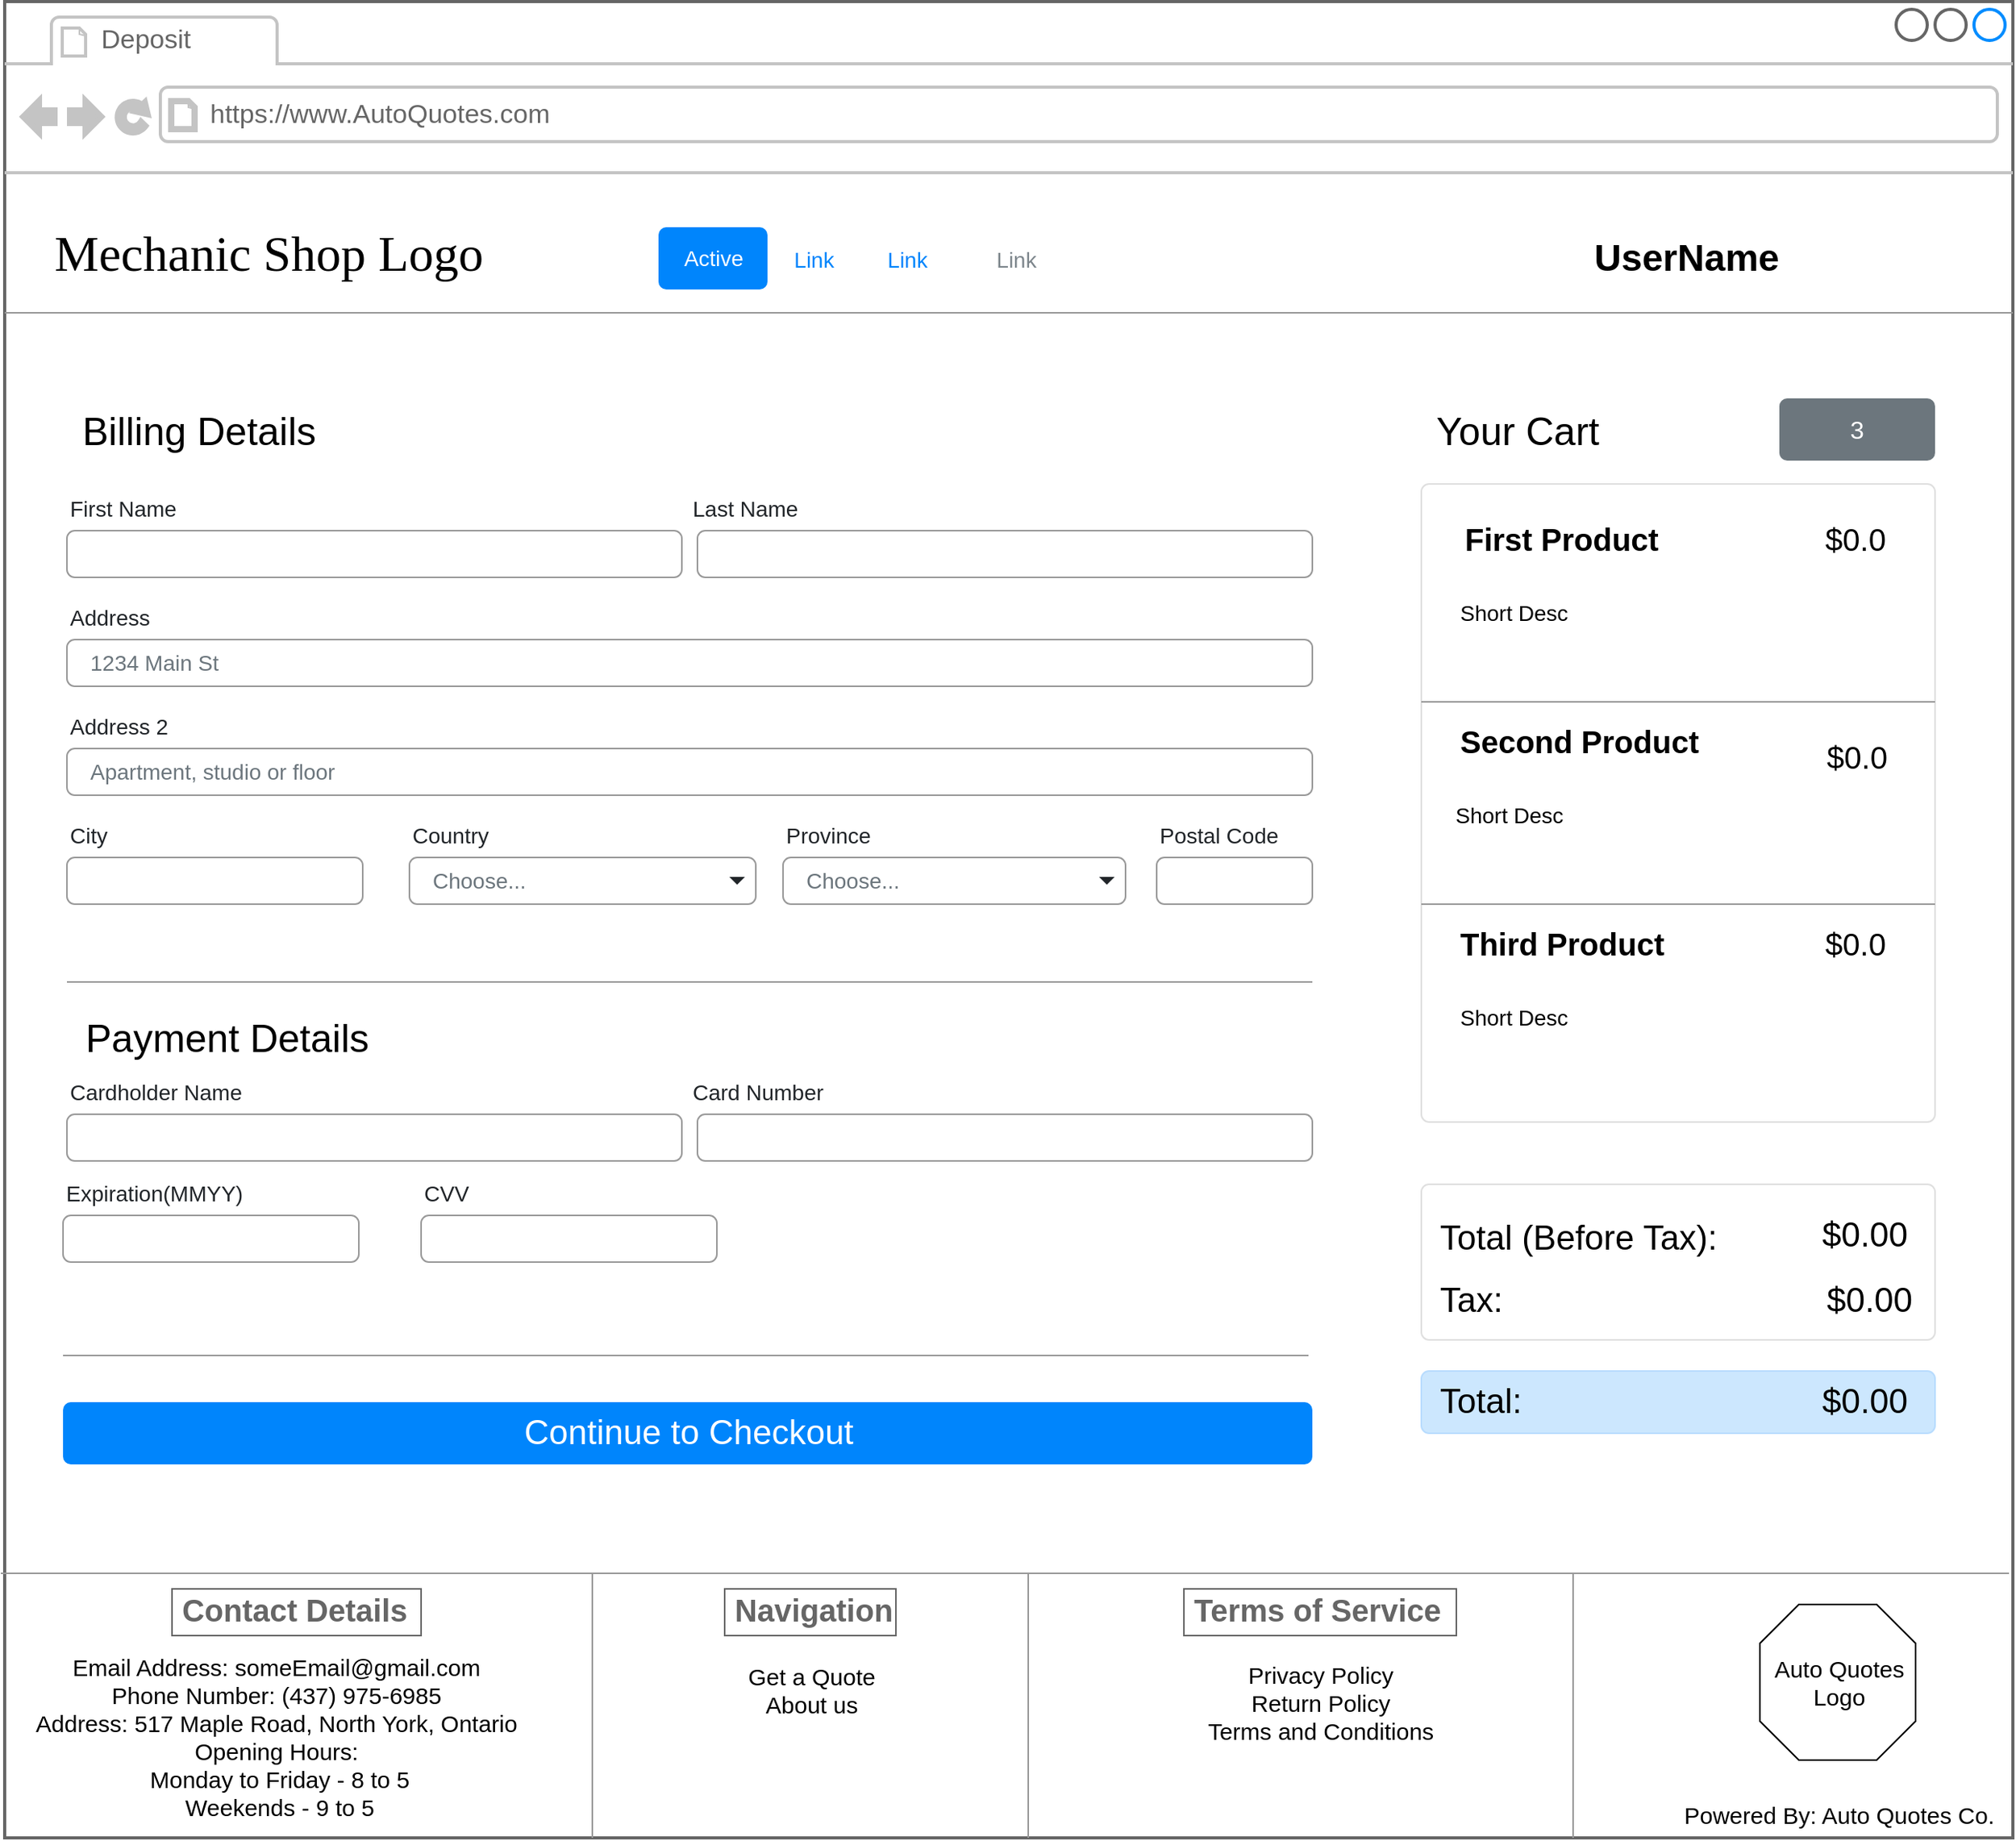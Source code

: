 <mxfile version="20.2.3" type="device"><diagram name="Page-1" id="c9db0220-8083-56f3-ca83-edcdcd058819"><mxGraphModel dx="6893" dy="6026.5" grid="1" gridSize="10" guides="1" tooltips="1" connect="1" arrows="1" fold="1" page="1" pageScale="1.5" pageWidth="826" pageHeight="1169" background="none" math="0" shadow="0"><root><mxCell id="0" style=";html=1;"/><mxCell id="1" style=";html=1;" parent="0"/><mxCell id="ImE5GVyBSJunOXHc7qUy-2" value="" style="strokeWidth=2;shadow=0;dashed=0;align=left;html=1;shape=mxgraph.mockup.containers.browserWindow;rSize=0;strokeColor=#666666;mainText=,;recursiveResize=0;rounded=0;labelBackgroundColor=none;fontFamily=Verdana;fontSize=12" parent="1" vertex="1"><mxGeometry x="20" y="-200" width="1290" height="1180" as="geometry"/></mxCell><mxCell id="ImE5GVyBSJunOXHc7qUy-3" value="Deposit" style="strokeWidth=1;shadow=0;dashed=0;align=center;html=1;shape=mxgraph.mockup.containers.anchor;fontSize=17;fontColor=#666666;align=left;" parent="ImE5GVyBSJunOXHc7qUy-2" vertex="1"><mxGeometry x="60" y="12" width="110" height="26" as="geometry"/></mxCell><mxCell id="ImE5GVyBSJunOXHc7qUy-4" value="https://www.AutoQuotes.com" style="strokeWidth=1;shadow=0;dashed=0;align=center;html=1;shape=mxgraph.mockup.containers.anchor;rSize=0;fontSize=17;fontColor=#666666;align=left;" parent="ImE5GVyBSJunOXHc7qUy-2" vertex="1"><mxGeometry x="130" y="60" width="250" height="26" as="geometry"/></mxCell><mxCell id="ImE5GVyBSJunOXHc7qUy-5" value="&lt;font style=&quot;font-size: 32px;&quot;&gt;Mechanic Shop Logo&lt;/font&gt;" style="text;html=1;points=[];align=left;verticalAlign=top;spacingTop=-4;fontSize=30;fontFamily=Verdana" parent="ImE5GVyBSJunOXHc7qUy-2" vertex="1"><mxGeometry x="30" y="140" width="340" height="50" as="geometry"/></mxCell><mxCell id="ImE5GVyBSJunOXHc7qUy-6" value="" style="verticalLabelPosition=bottom;shadow=0;dashed=0;align=center;html=1;verticalAlign=top;strokeWidth=1;shape=mxgraph.mockup.markup.line;strokeColor=#999999;rounded=0;labelBackgroundColor=none;fillColor=#ffffff;fontFamily=Verdana;fontSize=12;fontColor=#000000;" parent="ImE5GVyBSJunOXHc7qUy-2" vertex="1"><mxGeometry y="190" width="1290" height="20" as="geometry"/></mxCell><mxCell id="ImE5GVyBSJunOXHc7qUy-7" value="" style="verticalLabelPosition=bottom;shadow=0;dashed=0;align=center;html=1;verticalAlign=top;strokeWidth=1;shape=mxgraph.mockup.markup.line;strokeColor=#999999;rounded=0;labelBackgroundColor=none;fillColor=#ffffff;fontFamily=Verdana;fontSize=12;fontColor=#000000;" parent="ImE5GVyBSJunOXHc7qUy-2" vertex="1"><mxGeometry x="-2.5" y="1000" width="1290" height="20" as="geometry"/></mxCell><mxCell id="ImE5GVyBSJunOXHc7qUy-8" value="Active" style="html=1;shadow=0;dashed=0;shape=mxgraph.bootstrap.rrect;rSize=5;fillColor=#0085FC;strokeColor=none;fontSize=14;fontColor=#ffffff;" parent="ImE5GVyBSJunOXHc7qUy-2" vertex="1"><mxGeometry x="420" y="145" width="70" height="40" as="geometry"/></mxCell><mxCell id="ImE5GVyBSJunOXHc7qUy-9" value="Link" style="fillColor=none;strokeColor=none;fontSize=14;fontColor=#0085FC;" parent="ImE5GVyBSJunOXHc7qUy-2" vertex="1"><mxGeometry x="490" y="145" width="60" height="40" as="geometry"/></mxCell><mxCell id="ImE5GVyBSJunOXHc7qUy-10" value="Link" style="fillColor=none;strokeColor=none;fontSize=14;fontColor=#0085FC;" parent="ImE5GVyBSJunOXHc7qUy-2" vertex="1"><mxGeometry x="550" y="145" width="60" height="40" as="geometry"/></mxCell><mxCell id="ImE5GVyBSJunOXHc7qUy-11" value="Link" style="fillColor=none;strokeColor=none;fontSize=14;fontColor=#7D868C;" parent="ImE5GVyBSJunOXHc7qUy-2" vertex="1"><mxGeometry x="610" y="145" width="80" height="40" as="geometry"/></mxCell><mxCell id="ImE5GVyBSJunOXHc7qUy-12" value="" style="shape=image;html=1;verticalAlign=top;verticalLabelPosition=bottom;labelBackgroundColor=#ffffff;imageAspect=0;aspect=fixed;image=https://cdn3.iconfinder.com/data/icons/essential-rounded/64/Rounded-31-128.png" parent="ImE5GVyBSJunOXHc7qUy-2" vertex="1"><mxGeometry x="1160" y="143" width="44" height="44" as="geometry"/></mxCell><mxCell id="ImE5GVyBSJunOXHc7qUy-13" value="" style="shape=image;html=1;verticalAlign=top;verticalLabelPosition=bottom;labelBackgroundColor=#ffffff;imageAspect=0;aspect=fixed;image=https://cdn3.iconfinder.com/data/icons/user-interface-169/32/login-128.png" parent="ImE5GVyBSJunOXHc7qUy-2" vertex="1"><mxGeometry x="1210" y="142.5" width="45" height="45" as="geometry"/></mxCell><mxCell id="ImE5GVyBSJunOXHc7qUy-14" value="UserName" style="text;strokeColor=none;fillColor=none;html=1;fontSize=24;fontStyle=1;verticalAlign=middle;align=center;" parent="ImE5GVyBSJunOXHc7qUy-2" vertex="1"><mxGeometry x="1020" y="145" width="120" height="40" as="geometry"/></mxCell><mxCell id="ImE5GVyBSJunOXHc7qUy-15" value="&lt;h3&gt;Contact Details&lt;/h3&gt;" style="strokeWidth=1;shadow=0;dashed=0;align=center;html=1;shape=mxgraph.mockup.text.textBox;fontColor=#666666;align=left;fontSize=17;spacingLeft=4;spacingTop=-3;strokeColor=#666666;mainText=" parent="ImE5GVyBSJunOXHc7qUy-2" vertex="1"><mxGeometry x="107.5" y="1020" width="160" height="30" as="geometry"/></mxCell><mxCell id="ImE5GVyBSJunOXHc7qUy-16" value="&lt;div style=&quot;text-align: center;&quot;&gt;&lt;span style=&quot;font-size: 15px; background-color: initial;&quot;&gt;Email Address: someEmail@gmail.com&lt;/span&gt;&lt;/div&gt;&lt;font style=&quot;font-size: 15px;&quot;&gt;&lt;div style=&quot;text-align: center;&quot;&gt;&lt;span style=&quot;background-color: initial;&quot;&gt;Phone Number: (437) 975-6985&lt;/span&gt;&lt;/div&gt;&lt;div style=&quot;text-align: center;&quot;&gt;&lt;span style=&quot;background-color: initial;&quot;&gt;Address: 517 Maple Road, North York, Ontario&lt;/span&gt;&lt;/div&gt;&lt;div style=&quot;text-align: center;&quot;&gt;&lt;span style=&quot;background-color: initial;&quot;&gt;Opening Hours:&lt;/span&gt;&lt;/div&gt;&lt;span style=&quot;white-space: pre;&quot;&gt;&lt;div style=&quot;text-align: center;&quot;&gt;&lt;span style=&quot;background-color: initial;&quot;&gt; &lt;/span&gt;&lt;span style=&quot;background-color: initial; white-space: normal;&quot;&gt;Monday to Friday - 8 to 5&lt;/span&gt;&lt;/div&gt;&lt;/span&gt;&lt;span style=&quot;white-space: pre;&quot;&gt;&lt;div style=&quot;text-align: center;&quot;&gt;&lt;span style=&quot;background-color: initial;&quot;&gt; &lt;/span&gt;&lt;span style=&quot;background-color: initial; white-space: normal;&quot;&gt;Weekends - 9 to 5&lt;/span&gt;&lt;/div&gt;&lt;/span&gt;&lt;/font&gt;" style="text;spacingTop=-5;whiteSpace=wrap;html=1;align=left;fontSize=12;fontFamily=Helvetica;fillColor=none;strokeColor=none;" parent="ImE5GVyBSJunOXHc7qUy-2" vertex="1"><mxGeometry x="17.5" y="1060" width="360" height="100" as="geometry"/></mxCell><mxCell id="ImE5GVyBSJunOXHc7qUy-17" value="" style="verticalLabelPosition=bottom;shadow=0;dashed=0;align=center;html=1;verticalAlign=top;strokeWidth=1;shape=mxgraph.mockup.markup.line;strokeColor=#999999;direction=north;fontSize=32;" parent="ImE5GVyBSJunOXHc7qUy-2" vertex="1"><mxGeometry x="367.5" y="1010" width="20" height="170" as="geometry"/></mxCell><mxCell id="ImE5GVyBSJunOXHc7qUy-18" value="Powered By: Auto Quotes Co." style="text;html=1;align=center;verticalAlign=middle;resizable=0;points=[];autosize=1;strokeColor=none;fillColor=none;fontSize=15;" parent="ImE5GVyBSJunOXHc7qUy-2" vertex="1"><mxGeometry x="1067.5" y="1150" width="220" height="30" as="geometry"/></mxCell><mxCell id="ImE5GVyBSJunOXHc7qUy-19" value="&lt;h3&gt;Terms of Service&lt;/h3&gt;" style="strokeWidth=1;shadow=0;dashed=0;align=center;html=1;shape=mxgraph.mockup.text.textBox;fontColor=#666666;align=left;fontSize=17;spacingLeft=4;spacingTop=-3;strokeColor=#666666;mainText=" parent="ImE5GVyBSJunOXHc7qUy-2" vertex="1"><mxGeometry x="757.5" y="1020" width="175" height="30" as="geometry"/></mxCell><mxCell id="ImE5GVyBSJunOXHc7qUy-20" value="Privacy Policy&lt;br&gt;Return Policy&lt;br&gt;Terms and Conditions" style="text;html=1;align=center;verticalAlign=top;resizable=0;points=[];autosize=1;strokeColor=none;fillColor=none;fontSize=15;" parent="ImE5GVyBSJunOXHc7qUy-2" vertex="1"><mxGeometry x="760" y="1060" width="170" height="70" as="geometry"/></mxCell><mxCell id="ImE5GVyBSJunOXHc7qUy-21" value="" style="verticalLabelPosition=bottom;verticalAlign=top;html=1;shape=mxgraph.basic.polygon;polyCoords=[[0.25,0],[0.75,0],[1,0.25],[1,0.75],[0.75,1],[0.25,1],[0,0.75],[0,0.25]];polyline=0;fontSize=15;" parent="ImE5GVyBSJunOXHc7qUy-2" vertex="1"><mxGeometry x="1127.5" y="1030" width="100" height="100" as="geometry"/></mxCell><mxCell id="ImE5GVyBSJunOXHc7qUy-22" value="Auto Quotes&lt;br&gt;Logo" style="text;html=1;align=center;verticalAlign=middle;resizable=0;points=[];autosize=1;strokeColor=none;fillColor=none;fontSize=15;" parent="ImE5GVyBSJunOXHc7qUy-2" vertex="1"><mxGeometry x="1122.5" y="1055" width="110" height="50" as="geometry"/></mxCell><mxCell id="ImE5GVyBSJunOXHc7qUy-23" value="" style="verticalLabelPosition=bottom;shadow=0;dashed=0;align=center;html=1;verticalAlign=top;strokeWidth=1;shape=mxgraph.mockup.markup.line;strokeColor=#999999;direction=north;fontSize=15;" parent="ImE5GVyBSJunOXHc7qUy-2" vertex="1"><mxGeometry x="647.5" y="1010" width="20" height="170" as="geometry"/></mxCell><mxCell id="ImE5GVyBSJunOXHc7qUy-24" value="&lt;h3&gt;Navigation&lt;/h3&gt;" style="strokeWidth=1;shadow=0;dashed=0;align=center;html=1;shape=mxgraph.mockup.text.textBox;fontColor=#666666;align=left;fontSize=17;spacingLeft=4;spacingTop=-3;strokeColor=#666666;mainText=" parent="ImE5GVyBSJunOXHc7qUy-2" vertex="1"><mxGeometry x="462.5" y="1020" width="110" height="30" as="geometry"/></mxCell><mxCell id="ImE5GVyBSJunOXHc7qUy-25" value="" style="verticalLabelPosition=bottom;shadow=0;dashed=0;align=center;html=1;verticalAlign=top;strokeWidth=1;shape=mxgraph.mockup.markup.line;strokeColor=#999999;direction=north;fontSize=15;" parent="ImE5GVyBSJunOXHc7qUy-2" vertex="1"><mxGeometry x="997.5" y="1010" width="20" height="170" as="geometry"/></mxCell><mxCell id="ImE5GVyBSJunOXHc7qUy-26" value="Get a Quote&lt;br&gt;About us" style="text;html=1;align=center;verticalAlign=middle;resizable=0;points=[];autosize=1;strokeColor=none;fillColor=none;fontSize=15;" parent="ImE5GVyBSJunOXHc7qUy-2" vertex="1"><mxGeometry x="462.5" y="1060" width="110" height="50" as="geometry"/></mxCell><mxCell id="ImE5GVyBSJunOXHc7qUy-27" value="&lt;font style=&quot;font-size: 25px;&quot;&gt;Billing Details&lt;/font&gt;" style="text;html=1;strokeColor=none;fillColor=none;align=center;verticalAlign=middle;whiteSpace=wrap;rounded=0;" parent="ImE5GVyBSJunOXHc7qUy-2" vertex="1"><mxGeometry x="20" y="260" width="210" height="30" as="geometry"/></mxCell><mxCell id="ImE5GVyBSJunOXHc7qUy-28" value="First Name" style="fillColor=none;strokeColor=none;align=left;fontSize=14;fontColor=#212529;" parent="ImE5GVyBSJunOXHc7qUy-2" vertex="1"><mxGeometry x="40" y="310" width="400" height="30" as="geometry"/></mxCell><mxCell id="ImE5GVyBSJunOXHc7qUy-29" value="" style="html=1;shadow=0;dashed=0;shape=mxgraph.bootstrap.rrect;rSize=5;fillColor=none;strokeColor=#999999;align=left;spacing=15;fontSize=14;fontColor=#6C767D;" parent="ImE5GVyBSJunOXHc7qUy-2" vertex="1"><mxGeometry x="40" y="340" width="395" height="30" as="geometry"/></mxCell><mxCell id="ImE5GVyBSJunOXHc7qUy-30" value="Last Name" style="fillColor=none;strokeColor=none;align=left;fontSize=14;fontColor=#212529;" parent="ImE5GVyBSJunOXHc7qUy-2" vertex="1"><mxGeometry x="440" y="310" width="400" height="30" as="geometry"/></mxCell><mxCell id="ImE5GVyBSJunOXHc7qUy-31" value="" style="html=1;shadow=0;dashed=0;shape=mxgraph.bootstrap.rrect;rSize=5;fillColor=none;strokeColor=#999999;align=left;spacing=15;fontSize=14;fontColor=#6C767D;" parent="ImE5GVyBSJunOXHc7qUy-2" vertex="1"><mxGeometry x="445" y="340" width="395" height="30" as="geometry"/></mxCell><mxCell id="ImE5GVyBSJunOXHc7qUy-32" value="Address" style="fillColor=none;strokeColor=none;align=left;fontSize=14;fontColor=#212529;" parent="ImE5GVyBSJunOXHc7qUy-2" vertex="1"><mxGeometry x="40" y="380" width="390" height="30" as="geometry"/></mxCell><mxCell id="ImE5GVyBSJunOXHc7qUy-33" value="1234 Main St" style="html=1;shadow=0;dashed=0;shape=mxgraph.bootstrap.rrect;rSize=5;fillColor=none;strokeColor=#999999;align=left;spacing=15;fontSize=14;fontColor=#6C767D;" parent="ImE5GVyBSJunOXHc7qUy-2" vertex="1"><mxGeometry x="40" y="410" width="800" height="30" as="geometry"/></mxCell><mxCell id="ImE5GVyBSJunOXHc7qUy-34" value="Address 2" style="fillColor=none;strokeColor=none;align=left;fontSize=14;fontColor=#212529;" parent="ImE5GVyBSJunOXHc7qUy-2" vertex="1"><mxGeometry x="40" y="450" width="390" height="30" as="geometry"/></mxCell><mxCell id="ImE5GVyBSJunOXHc7qUy-35" value="Apartment, studio or floor" style="html=1;shadow=0;dashed=0;shape=mxgraph.bootstrap.rrect;rSize=5;fillColor=none;strokeColor=#999999;align=left;spacing=15;fontSize=14;fontColor=#6C767D;" parent="ImE5GVyBSJunOXHc7qUy-2" vertex="1"><mxGeometry x="40" y="480" width="800" height="30" as="geometry"/></mxCell><mxCell id="ImE5GVyBSJunOXHc7qUy-36" value="City" style="fillColor=none;strokeColor=none;align=left;fontSize=14;fontColor=#212529;" parent="ImE5GVyBSJunOXHc7qUy-2" vertex="1"><mxGeometry x="40" y="520" width="390" height="30" as="geometry"/></mxCell><mxCell id="ImE5GVyBSJunOXHc7qUy-37" value="" style="html=1;shadow=0;dashed=0;shape=mxgraph.bootstrap.rrect;rSize=5;fillColor=none;strokeColor=#999999;align=left;spacing=15;fontSize=14;fontColor=#6C767D;" parent="ImE5GVyBSJunOXHc7qUy-2" vertex="1"><mxGeometry x="40" y="550" width="190" height="30" as="geometry"/></mxCell><mxCell id="ImE5GVyBSJunOXHc7qUy-38" value="Province" style="fillColor=none;strokeColor=none;align=left;fontSize=14;fontColor=#212529;" parent="ImE5GVyBSJunOXHc7qUy-2" vertex="1"><mxGeometry x="500" y="520" width="220" height="30" as="geometry"/></mxCell><mxCell id="ImE5GVyBSJunOXHc7qUy-39" value="Choose..." style="html=1;shadow=0;dashed=0;shape=mxgraph.bootstrap.rrect;rSize=5;fillColor=none;strokeColor=#999999;align=left;spacing=15;fontSize=14;fontColor=#6C767D;" parent="ImE5GVyBSJunOXHc7qUy-2" vertex="1"><mxGeometry x="500" y="550" width="220" height="30" as="geometry"/></mxCell><mxCell id="ImE5GVyBSJunOXHc7qUy-40" value="" style="shape=triangle;direction=south;fillColor=#212529;strokeColor=none;perimeter=none;fontSize=25;" parent="ImE5GVyBSJunOXHc7qUy-39" vertex="1"><mxGeometry x="1" y="0.5" width="10" height="5" relative="1" as="geometry"><mxPoint x="-17" y="-2.5" as="offset"/></mxGeometry></mxCell><mxCell id="ImE5GVyBSJunOXHc7qUy-41" value="Postal Code" style="fillColor=none;strokeColor=none;align=left;fontSize=14;fontColor=#212529;" parent="ImE5GVyBSJunOXHc7qUy-2" vertex="1"><mxGeometry x="740" y="520" width="100" height="30" as="geometry"/></mxCell><mxCell id="ImE5GVyBSJunOXHc7qUy-42" value="" style="html=1;shadow=0;dashed=0;shape=mxgraph.bootstrap.rrect;rSize=5;fillColor=none;strokeColor=#999999;align=left;spacing=15;fontSize=14;fontColor=#6C767D;" parent="ImE5GVyBSJunOXHc7qUy-2" vertex="1"><mxGeometry x="740" y="550" width="100" height="30" as="geometry"/></mxCell><mxCell id="ImE5GVyBSJunOXHc7qUy-44" value="&lt;font style=&quot;font-size: 22px;&quot;&gt;Continue to Checkout&lt;/font&gt;" style="html=1;shadow=0;dashed=0;shape=mxgraph.bootstrap.rrect;rSize=5;fillColor=#0085FC;strokeColor=none;align=center;fontSize=14;fontColor=#FFFFFF;" parent="ImE5GVyBSJunOXHc7qUy-2" vertex="1"><mxGeometry x="37.5" y="900" width="802.5" height="40" as="geometry"/></mxCell><mxCell id="ImE5GVyBSJunOXHc7qUy-46" value="Choose..." style="html=1;shadow=0;dashed=0;shape=mxgraph.bootstrap.rrect;rSize=5;fillColor=none;strokeColor=#999999;align=left;spacing=15;fontSize=14;fontColor=#6C767D;" parent="ImE5GVyBSJunOXHc7qUy-2" vertex="1"><mxGeometry x="260" y="550" width="222.5" height="30" as="geometry"/></mxCell><mxCell id="ImE5GVyBSJunOXHc7qUy-47" value="" style="shape=triangle;direction=south;fillColor=#212529;strokeColor=none;perimeter=none;fontSize=25;" parent="ImE5GVyBSJunOXHc7qUy-46" vertex="1"><mxGeometry x="1" y="0.5" width="10" height="5" relative="1" as="geometry"><mxPoint x="-17" y="-2.5" as="offset"/></mxGeometry></mxCell><mxCell id="ImE5GVyBSJunOXHc7qUy-48" value="Country" style="fillColor=none;strokeColor=none;align=left;fontSize=14;fontColor=#212529;" parent="ImE5GVyBSJunOXHc7qUy-2" vertex="1"><mxGeometry x="260" y="520" width="220" height="30" as="geometry"/></mxCell><mxCell id="ImE5GVyBSJunOXHc7qUy-49" value="" style="verticalLabelPosition=bottom;shadow=0;dashed=0;align=center;html=1;verticalAlign=top;strokeWidth=1;shape=mxgraph.mockup.markup.line;strokeColor=#999999;rounded=0;labelBackgroundColor=none;fillColor=#ffffff;fontFamily=Verdana;fontSize=12;fontColor=#000000;" parent="ImE5GVyBSJunOXHc7qUy-2" vertex="1"><mxGeometry x="40" y="620" width="800" height="20" as="geometry"/></mxCell><mxCell id="ImE5GVyBSJunOXHc7qUy-54" value="&lt;font style=&quot;font-size: 25px;&quot;&gt;Payment Details&lt;/font&gt;" style="text;html=1;strokeColor=none;fillColor=none;align=center;verticalAlign=middle;whiteSpace=wrap;rounded=0;" parent="ImE5GVyBSJunOXHc7qUy-2" vertex="1"><mxGeometry x="37.5" y="650" width="210" height="30" as="geometry"/></mxCell><mxCell id="ImE5GVyBSJunOXHc7qUy-55" value="Cardholder Name" style="fillColor=none;strokeColor=none;align=left;fontSize=14;fontColor=#212529;" parent="ImE5GVyBSJunOXHc7qUy-2" vertex="1"><mxGeometry x="40" y="685" width="400" height="30" as="geometry"/></mxCell><mxCell id="ImE5GVyBSJunOXHc7qUy-56" value="" style="html=1;shadow=0;dashed=0;shape=mxgraph.bootstrap.rrect;rSize=5;fillColor=none;strokeColor=#999999;align=left;spacing=15;fontSize=14;fontColor=#6C767D;" parent="ImE5GVyBSJunOXHc7qUy-2" vertex="1"><mxGeometry x="40" y="715" width="395" height="30" as="geometry"/></mxCell><mxCell id="ImE5GVyBSJunOXHc7qUy-57" value="Card Number" style="fillColor=none;strokeColor=none;align=left;fontSize=14;fontColor=#212529;" parent="ImE5GVyBSJunOXHc7qUy-2" vertex="1"><mxGeometry x="440" y="685" width="400" height="30" as="geometry"/></mxCell><mxCell id="ImE5GVyBSJunOXHc7qUy-58" value="" style="html=1;shadow=0;dashed=0;shape=mxgraph.bootstrap.rrect;rSize=5;fillColor=none;strokeColor=#999999;align=left;spacing=15;fontSize=14;fontColor=#6C767D;" parent="ImE5GVyBSJunOXHc7qUy-2" vertex="1"><mxGeometry x="445" y="715" width="395" height="30" as="geometry"/></mxCell><mxCell id="ImE5GVyBSJunOXHc7qUy-62" value="" style="html=1;shadow=0;dashed=0;shape=mxgraph.bootstrap.rrect;rSize=5;fillColor=none;strokeColor=#999999;align=left;spacing=15;fontSize=14;fontColor=#6C767D;" parent="ImE5GVyBSJunOXHc7qUy-2" vertex="1"><mxGeometry x="37.5" y="780" width="190" height="30" as="geometry"/></mxCell><mxCell id="ImE5GVyBSJunOXHc7qUy-61" value="" style="html=1;shadow=0;dashed=0;shape=mxgraph.bootstrap.rrect;rSize=5;fillColor=none;strokeColor=#999999;align=left;spacing=15;fontSize=14;fontColor=#6C767D;" parent="ImE5GVyBSJunOXHc7qUy-2" vertex="1"><mxGeometry x="267.5" y="780" width="190" height="30" as="geometry"/></mxCell><mxCell id="ImE5GVyBSJunOXHc7qUy-63" value="Expiration(MMYY)" style="fillColor=none;strokeColor=none;align=left;fontSize=14;fontColor=#212529;" parent="ImE5GVyBSJunOXHc7qUy-2" vertex="1"><mxGeometry x="37.5" y="750" width="192.5" height="30" as="geometry"/></mxCell><mxCell id="ImE5GVyBSJunOXHc7qUy-64" value="CVV" style="fillColor=none;strokeColor=none;align=left;fontSize=14;fontColor=#212529;" parent="ImE5GVyBSJunOXHc7qUy-2" vertex="1"><mxGeometry x="267.5" y="750" width="192.5" height="30" as="geometry"/></mxCell><mxCell id="ImE5GVyBSJunOXHc7qUy-65" value="" style="verticalLabelPosition=bottom;shadow=0;dashed=0;align=center;html=1;verticalAlign=top;strokeWidth=1;shape=mxgraph.mockup.markup.line;strokeColor=#999999;rounded=0;labelBackgroundColor=none;fillColor=#ffffff;fontFamily=Verdana;fontSize=12;fontColor=#000000;" parent="ImE5GVyBSJunOXHc7qUy-2" vertex="1"><mxGeometry x="37.5" y="860" width="800" height="20" as="geometry"/></mxCell><mxCell id="ImE5GVyBSJunOXHc7qUy-66" value="&lt;font style=&quot;font-size: 25px;&quot;&gt;Your Cart&amp;nbsp;&lt;/font&gt;" style="text;html=1;strokeColor=none;fillColor=none;align=center;verticalAlign=middle;whiteSpace=wrap;rounded=0;" parent="ImE5GVyBSJunOXHc7qUy-2" vertex="1"><mxGeometry x="903.75" y="260" width="142.5" height="30" as="geometry"/></mxCell><mxCell id="ImE5GVyBSJunOXHc7qUy-68" value="" style="html=1;shadow=0;dashed=0;shape=mxgraph.bootstrap.rrect;rSize=5;strokeColor=#DFDFDF;html=1;whiteSpace=wrap;fillColor=#FFFFFF;fontColor=#000000;fontSize=22;" parent="ImE5GVyBSJunOXHc7qUy-2" vertex="1"><mxGeometry x="910" y="310" width="330" height="410" as="geometry"/></mxCell><mxCell id="ImE5GVyBSJunOXHc7qUy-74" value="3" style="html=1;shadow=0;dashed=0;shape=mxgraph.bootstrap.rrect;rSize=5;strokeColor=none;strokeWidth=1;fillColor=#6C767D;fontColor=#FFFFFF;whiteSpace=wrap;align=center;verticalAlign=middle;spacingLeft=0;fontStyle=0;fontSize=16;spacing=5;" parent="ImE5GVyBSJunOXHc7qUy-2" vertex="1"><mxGeometry x="1140" y="255" width="100" height="40" as="geometry"/></mxCell><mxCell id="ImE5GVyBSJunOXHc7qUy-75" value="" style="html=1;shadow=0;dashed=0;shape=mxgraph.bootstrap.rrect;rSize=5;strokeColor=#DFDFDF;html=1;whiteSpace=wrap;fillColor=#FFFFFF;fontColor=#000000;fontSize=22;" parent="ImE5GVyBSJunOXHc7qUy-2" vertex="1"><mxGeometry x="910" y="760" width="330" height="100" as="geometry"/></mxCell><mxCell id="ImE5GVyBSJunOXHc7qUy-76" value="Total (Before Tax):" style="text;html=1;strokeColor=none;fillColor=none;align=left;verticalAlign=middle;whiteSpace=wrap;rounded=0;fontSize=22;" parent="ImE5GVyBSJunOXHc7qUy-2" vertex="1"><mxGeometry x="920" y="780" width="190" height="30" as="geometry"/></mxCell><mxCell id="ImE5GVyBSJunOXHc7qUy-78" value="Tax:" style="text;html=1;strokeColor=none;fillColor=none;align=left;verticalAlign=middle;whiteSpace=wrap;rounded=0;fontSize=22;" parent="ImE5GVyBSJunOXHc7qUy-2" vertex="1"><mxGeometry x="920" y="820" width="190" height="30" as="geometry"/></mxCell><mxCell id="ImE5GVyBSJunOXHc7qUy-79" value="$0.00" style="text;html=1;strokeColor=none;fillColor=none;align=center;verticalAlign=middle;whiteSpace=wrap;rounded=0;fontSize=22;" parent="ImE5GVyBSJunOXHc7qUy-2" vertex="1"><mxGeometry x="1167.5" y="820" width="60" height="30" as="geometry"/></mxCell><mxCell id="ImE5GVyBSJunOXHc7qUy-210" value="&lt;b&gt;&lt;font style=&quot;font-size: 20px;&quot;&gt;First Product&lt;/font&gt;&lt;/b&gt;" style="text;html=1;strokeColor=none;fillColor=none;align=left;verticalAlign=middle;whiteSpace=wrap;rounded=0;fontSize=14;" parent="ImE5GVyBSJunOXHc7qUy-2" vertex="1"><mxGeometry x="936.25" y="330" width="150" height="30" as="geometry"/></mxCell><mxCell id="ImE5GVyBSJunOXHc7qUy-213" value="&lt;b&gt;&lt;font style=&quot;font-size: 20px;&quot;&gt;Second Product&lt;/font&gt;&lt;/b&gt;" style="text;html=1;strokeColor=none;fillColor=none;align=left;verticalAlign=middle;whiteSpace=wrap;rounded=0;fontSize=14;" parent="ImE5GVyBSJunOXHc7qUy-2" vertex="1"><mxGeometry x="932.5" y="460" width="157.5" height="30" as="geometry"/></mxCell><mxCell id="ImE5GVyBSJunOXHc7qUy-214" value="&lt;b&gt;&lt;font style=&quot;font-size: 20px;&quot;&gt;Third Product&lt;/font&gt;&lt;/b&gt;" style="text;html=1;strokeColor=none;fillColor=none;align=left;verticalAlign=middle;whiteSpace=wrap;rounded=0;fontSize=14;" parent="ImE5GVyBSJunOXHc7qUy-2" vertex="1"><mxGeometry x="932.5" y="590" width="157.5" height="30" as="geometry"/></mxCell><mxCell id="ImE5GVyBSJunOXHc7qUy-215" value="$0.0" style="text;html=1;strokeColor=none;fillColor=none;align=center;verticalAlign=middle;whiteSpace=wrap;rounded=0;fontSize=20;" parent="ImE5GVyBSJunOXHc7qUy-2" vertex="1"><mxGeometry x="1159" y="330" width="60" height="30" as="geometry"/></mxCell><mxCell id="ImE5GVyBSJunOXHc7qUy-216" value="$0.0" style="text;html=1;strokeColor=none;fillColor=none;align=center;verticalAlign=middle;whiteSpace=wrap;rounded=0;fontSize=20;" parent="ImE5GVyBSJunOXHc7qUy-2" vertex="1"><mxGeometry x="1160" y="470" width="60" height="30" as="geometry"/></mxCell><mxCell id="ImE5GVyBSJunOXHc7qUy-217" value="$0.0" style="text;html=1;strokeColor=none;fillColor=none;align=center;verticalAlign=middle;whiteSpace=wrap;rounded=0;fontSize=20;" parent="ImE5GVyBSJunOXHc7qUy-2" vertex="1"><mxGeometry x="1159" y="590" width="60" height="30" as="geometry"/></mxCell><mxCell id="ImE5GVyBSJunOXHc7qUy-218" value="&lt;span style=&quot;font-size: 14px;&quot;&gt;Short Desc&lt;/span&gt;" style="text;html=1;strokeColor=none;fillColor=none;align=left;verticalAlign=middle;whiteSpace=wrap;rounded=0;fontSize=20;" parent="ImE5GVyBSJunOXHc7qUy-2" vertex="1"><mxGeometry x="932.5" y="380" width="203.75" height="20" as="geometry"/></mxCell><mxCell id="ImE5GVyBSJunOXHc7qUy-219" value="&lt;span style=&quot;font-size: 14px;&quot;&gt;Short Desc&lt;/span&gt;" style="text;html=1;strokeColor=none;fillColor=none;align=left;verticalAlign=middle;whiteSpace=wrap;rounded=0;fontSize=20;" parent="ImE5GVyBSJunOXHc7qUy-2" vertex="1"><mxGeometry x="930" y="510" width="203.75" height="20" as="geometry"/></mxCell><mxCell id="ImE5GVyBSJunOXHc7qUy-220" value="&lt;span style=&quot;font-size: 14px;&quot;&gt;Short Desc&lt;/span&gt;" style="text;html=1;strokeColor=none;fillColor=none;align=left;verticalAlign=middle;whiteSpace=wrap;rounded=0;fontSize=20;" parent="ImE5GVyBSJunOXHc7qUy-2" vertex="1"><mxGeometry x="932.5" y="640" width="203.75" height="20" as="geometry"/></mxCell><mxCell id="ImE5GVyBSJunOXHc7qUy-221" value="" style="verticalLabelPosition=bottom;shadow=0;dashed=0;align=center;html=1;verticalAlign=top;strokeWidth=1;shape=mxgraph.mockup.markup.line;strokeColor=#999999;rounded=0;labelBackgroundColor=none;fillColor=#ffffff;fontFamily=Verdana;fontSize=12;fontColor=#000000;" parent="ImE5GVyBSJunOXHc7qUy-2" vertex="1"><mxGeometry x="910" y="440" width="330" height="20" as="geometry"/></mxCell><mxCell id="ImE5GVyBSJunOXHc7qUy-222" value="" style="verticalLabelPosition=bottom;shadow=0;dashed=0;align=center;html=1;verticalAlign=top;strokeWidth=1;shape=mxgraph.mockup.markup.line;strokeColor=#999999;rounded=0;labelBackgroundColor=none;fillColor=#ffffff;fontFamily=Verdana;fontSize=12;fontColor=#000000;" parent="ImE5GVyBSJunOXHc7qUy-2" vertex="1"><mxGeometry x="910" y="570" width="330" height="20" as="geometry"/></mxCell><mxCell id="ImE5GVyBSJunOXHc7qUy-77" value="$0.00" style="text;html=1;strokeColor=none;fillColor=none;align=center;verticalAlign=middle;whiteSpace=wrap;rounded=0;fontSize=22;" parent="1" vertex="1"><mxGeometry x="1185" y="578" width="60" height="30" as="geometry"/></mxCell><mxCell id="ImE5GVyBSJunOXHc7qUy-80" value="" style="html=1;shadow=0;dashed=0;shape=mxgraph.bootstrap.rrect;rSize=5;strokeColor=#B8DCFE;strokeWidth=1;fillColor=#CCE7FE;fontColor=#004583;whiteSpace=wrap;align=left;verticalAlign=middle;spacingLeft=10;fontSize=22;" parent="1" vertex="1"><mxGeometry x="930" y="680" width="330" height="40" as="geometry"/></mxCell><mxCell id="ImE5GVyBSJunOXHc7qUy-81" value="Total:" style="text;html=1;strokeColor=none;fillColor=none;align=left;verticalAlign=middle;whiteSpace=wrap;rounded=0;fontSize=22;" parent="1" vertex="1"><mxGeometry x="940" y="685" width="190" height="30" as="geometry"/></mxCell><mxCell id="ImE5GVyBSJunOXHc7qUy-208" value="$0.00" style="text;html=1;strokeColor=none;fillColor=none;align=center;verticalAlign=middle;whiteSpace=wrap;rounded=0;fontSize=22;" parent="1" vertex="1"><mxGeometry x="1185" y="685" width="60" height="30" as="geometry"/></mxCell></root></mxGraphModel></diagram></mxfile>
